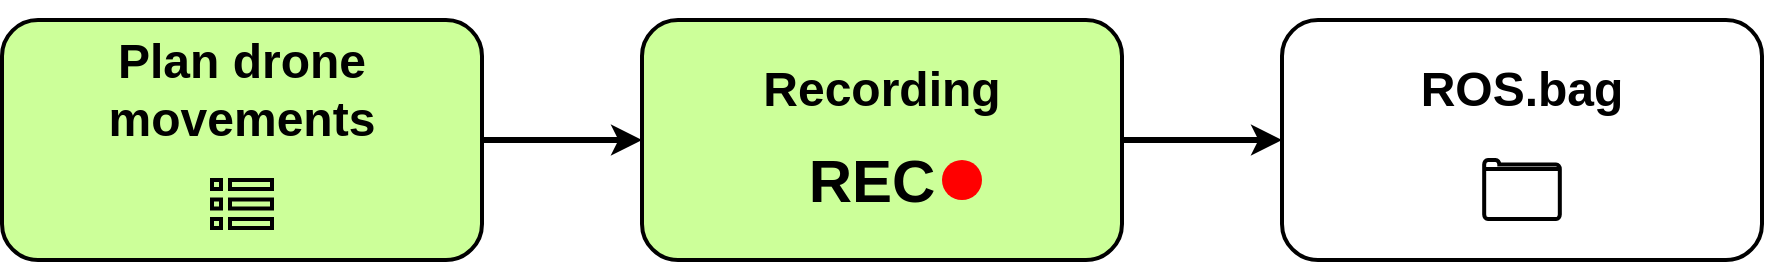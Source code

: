 <mxfile version="21.5.1" type="device">
  <diagram name="Page-1" id="AyaffFxagdanyMF8PeOx">
    <mxGraphModel dx="1789" dy="664" grid="1" gridSize="10" guides="1" tooltips="1" connect="1" arrows="1" fold="1" page="1" pageScale="1" pageWidth="850" pageHeight="1100" background="#ffffff" math="0" shadow="0">
      <root>
        <mxCell id="0" />
        <mxCell id="1" parent="0" />
        <mxCell id="YDlmFPabkfhio8FpUHPa-15" value="" style="group;fillColor=#CCFF99;gradientColor=none;rounded=1;" parent="1" vertex="1" connectable="0">
          <mxGeometry x="240" y="120" width="240" height="120" as="geometry" />
        </mxCell>
        <mxCell id="YDlmFPabkfhio8FpUHPa-14" value="&lt;h1&gt;&lt;font color=&quot;#000000&quot;&gt;Recording&lt;/font&gt;&lt;/h1&gt;" style="text;html=1;strokeColor=none;fillColor=none;align=center;verticalAlign=middle;whiteSpace=wrap;rounded=0;fontSize=12;fontFamily=Helvetica;fontColor=default;" parent="YDlmFPabkfhio8FpUHPa-15" vertex="1">
          <mxGeometry x="90" y="20" width="60" height="30" as="geometry" />
        </mxCell>
        <mxCell id="YDlmFPabkfhio8FpUHPa-17" value="" style="group" parent="YDlmFPabkfhio8FpUHPa-15" vertex="1" connectable="0">
          <mxGeometry width="240" height="120" as="geometry" />
        </mxCell>
        <mxCell id="YDlmFPabkfhio8FpUHPa-13" value="" style="rounded=1;whiteSpace=wrap;html=1;shadow=0;dashed=0;labelBackgroundColor=#ffffff;strokeColor=#000000;strokeWidth=2;fontFamily=Helvetica;fontSize=12;fontColor=default;fillColor=none;" parent="YDlmFPabkfhio8FpUHPa-17" vertex="1">
          <mxGeometry width="240" height="120" as="geometry" />
        </mxCell>
        <mxCell id="YDlmFPabkfhio8FpUHPa-16" value="" style="group" parent="YDlmFPabkfhio8FpUHPa-17" vertex="1" connectable="0">
          <mxGeometry x="60" y="40" width="110" height="80" as="geometry" />
        </mxCell>
        <mxCell id="YDlmFPabkfhio8FpUHPa-7" value="&lt;font size=&quot;1&quot; color=&quot;#000000&quot;&gt;&lt;b style=&quot;font-size: 30px;&quot;&gt;REC&lt;/b&gt;&lt;/font&gt;" style="text;html=1;strokeColor=none;fillColor=none;align=center;verticalAlign=middle;whiteSpace=wrap;rounded=0;fontSize=12;fontFamily=Helvetica;fontColor=default;movable=1;resizable=1;rotatable=1;deletable=1;editable=1;locked=0;connectable=1;" parent="YDlmFPabkfhio8FpUHPa-16" vertex="1">
          <mxGeometry width="110" height="80" as="geometry" />
        </mxCell>
        <mxCell id="YDlmFPabkfhio8FpUHPa-5" value="" style="ellipse;whiteSpace=wrap;html=1;aspect=fixed;shadow=0;dashed=0;labelBackgroundColor=#ffffff;strokeColor=none;strokeWidth=2;fontFamily=Helvetica;fontSize=12;fontColor=default;fillColor=#FF0000;movable=1;resizable=1;rotatable=1;deletable=1;editable=1;locked=0;connectable=1;" parent="YDlmFPabkfhio8FpUHPa-16" vertex="1">
          <mxGeometry x="90" y="30" width="20" height="20" as="geometry" />
        </mxCell>
        <mxCell id="YDlmFPabkfhio8FpUHPa-29" style="edgeStyle=orthogonalEdgeStyle;rounded=0;orthogonalLoop=1;jettySize=auto;html=1;exitX=1;exitY=0.5;exitDx=0;exitDy=0;entryX=0;entryY=0.5;entryDx=0;entryDy=0;fontFamily=Helvetica;fontSize=12;fontColor=default;strokeColor=#000000;strokeWidth=3;" parent="1" source="YDlmFPabkfhio8FpUHPa-13" target="YDlmFPabkfhio8FpUHPa-25" edge="1">
          <mxGeometry relative="1" as="geometry" />
        </mxCell>
        <mxCell id="YDlmFPabkfhio8FpUHPa-33" value="" style="group;fillColor=#FFFFFF;gradientColor=none;rounded=1;" parent="1" vertex="1" connectable="0">
          <mxGeometry x="560" y="120" width="240" height="120" as="geometry" />
        </mxCell>
        <mxCell id="YDlmFPabkfhio8FpUHPa-25" value="" style="rounded=1;whiteSpace=wrap;html=1;shadow=0;dashed=0;labelBackgroundColor=#ffffff;strokeColor=#000000;strokeWidth=2;fontFamily=Helvetica;fontSize=12;fontColor=default;fillColor=none;" parent="YDlmFPabkfhio8FpUHPa-33" vertex="1">
          <mxGeometry width="240" height="120" as="geometry" />
        </mxCell>
        <mxCell id="YDlmFPabkfhio8FpUHPa-27" value="&lt;h1&gt;&lt;font color=&quot;#000000&quot;&gt;ROS.bag&lt;/font&gt;&lt;/h1&gt;" style="text;html=1;strokeColor=none;fillColor=none;align=center;verticalAlign=middle;whiteSpace=wrap;rounded=0;fontSize=12;fontFamily=Helvetica;fontColor=default;" parent="YDlmFPabkfhio8FpUHPa-33" vertex="1">
          <mxGeometry x="90" y="20" width="60" height="30" as="geometry" />
        </mxCell>
        <mxCell id="YDlmFPabkfhio8FpUHPa-28" value="" style="html=1;verticalLabelPosition=bottom;align=center;labelBackgroundColor=#ffffff;verticalAlign=top;strokeWidth=2;strokeColor=#000000;shadow=0;dashed=0;shape=mxgraph.ios7.icons.folder;fontFamily=Helvetica;fontSize=12;fontColor=default;fillColor=none;aspect=fixed;" parent="YDlmFPabkfhio8FpUHPa-33" vertex="1">
          <mxGeometry x="101.09" y="70" width="37.82" height="29.5" as="geometry" />
        </mxCell>
        <mxCell id="YDlmFPabkfhio8FpUHPa-34" value="" style="group;fillColor=#CCFF99;fillStyle=auto;gradientColor=none;gradientDirection=north;rounded=1;" parent="1" vertex="1" connectable="0">
          <mxGeometry x="-80" y="120" width="240" height="120" as="geometry" />
        </mxCell>
        <mxCell id="YDlmFPabkfhio8FpUHPa-30" value="" style="rounded=1;whiteSpace=wrap;html=1;shadow=0;dashed=0;labelBackgroundColor=#ffffff;strokeColor=#000000;strokeWidth=2;fontFamily=Helvetica;fontSize=12;fontColor=default;fillColor=none;" parent="YDlmFPabkfhio8FpUHPa-34" vertex="1">
          <mxGeometry width="240" height="120" as="geometry" />
        </mxCell>
        <mxCell id="YDlmFPabkfhio8FpUHPa-31" value="&lt;h1&gt;&lt;font color=&quot;#000000&quot;&gt;Plan drone movements&lt;/font&gt;&lt;/h1&gt;" style="text;html=1;strokeColor=none;fillColor=none;align=center;verticalAlign=middle;whiteSpace=wrap;rounded=0;fontSize=12;fontFamily=Helvetica;fontColor=default;" parent="YDlmFPabkfhio8FpUHPa-34" vertex="1">
          <mxGeometry x="10" y="20" width="220" height="30" as="geometry" />
        </mxCell>
        <mxCell id="YDlmFPabkfhio8FpUHPa-32" value="" style="html=1;verticalLabelPosition=bottom;align=center;labelBackgroundColor=#ffffff;verticalAlign=top;strokeWidth=2;strokeColor=#000000;shadow=0;dashed=0;shape=mxgraph.ios7.icons.preferences;pointerEvents=1;fontFamily=Helvetica;fontSize=12;fontColor=default;fillColor=none;" parent="YDlmFPabkfhio8FpUHPa-34" vertex="1">
          <mxGeometry x="105" y="80" width="30" height="24" as="geometry" />
        </mxCell>
        <mxCell id="YDlmFPabkfhio8FpUHPa-35" style="edgeStyle=orthogonalEdgeStyle;rounded=0;orthogonalLoop=1;jettySize=auto;html=1;exitX=1;exitY=0.5;exitDx=0;exitDy=0;entryX=0;entryY=0.5;entryDx=0;entryDy=0;fontFamily=Helvetica;fontSize=12;fontColor=default;strokeColor=#000000;strokeWidth=3;" parent="1" source="YDlmFPabkfhio8FpUHPa-30" target="YDlmFPabkfhio8FpUHPa-13" edge="1">
          <mxGeometry relative="1" as="geometry" />
        </mxCell>
      </root>
    </mxGraphModel>
  </diagram>
</mxfile>
